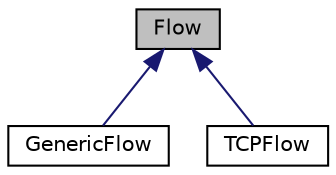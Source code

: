 digraph "Flow"
{
  edge [fontname="Helvetica",fontsize="10",labelfontname="Helvetica",labelfontsize="10"];
  node [fontname="Helvetica",fontsize="10",shape=record];
  Node1 [label="Flow",height=0.2,width=0.4,color="black", fillcolor="grey75", style="filled", fontcolor="black"];
  Node1 -> Node2 [dir="back",color="midnightblue",fontsize="10",style="solid",fontname="Helvetica"];
  Node2 [label="GenericFlow",height=0.2,width=0.4,color="black", fillcolor="white", style="filled",URL="$class_generic_flow.html"];
  Node1 -> Node3 [dir="back",color="midnightblue",fontsize="10",style="solid",fontname="Helvetica"];
  Node3 [label="TCPFlow",height=0.2,width=0.4,color="black", fillcolor="white", style="filled",URL="$class_t_c_p_flow.html"];
}
